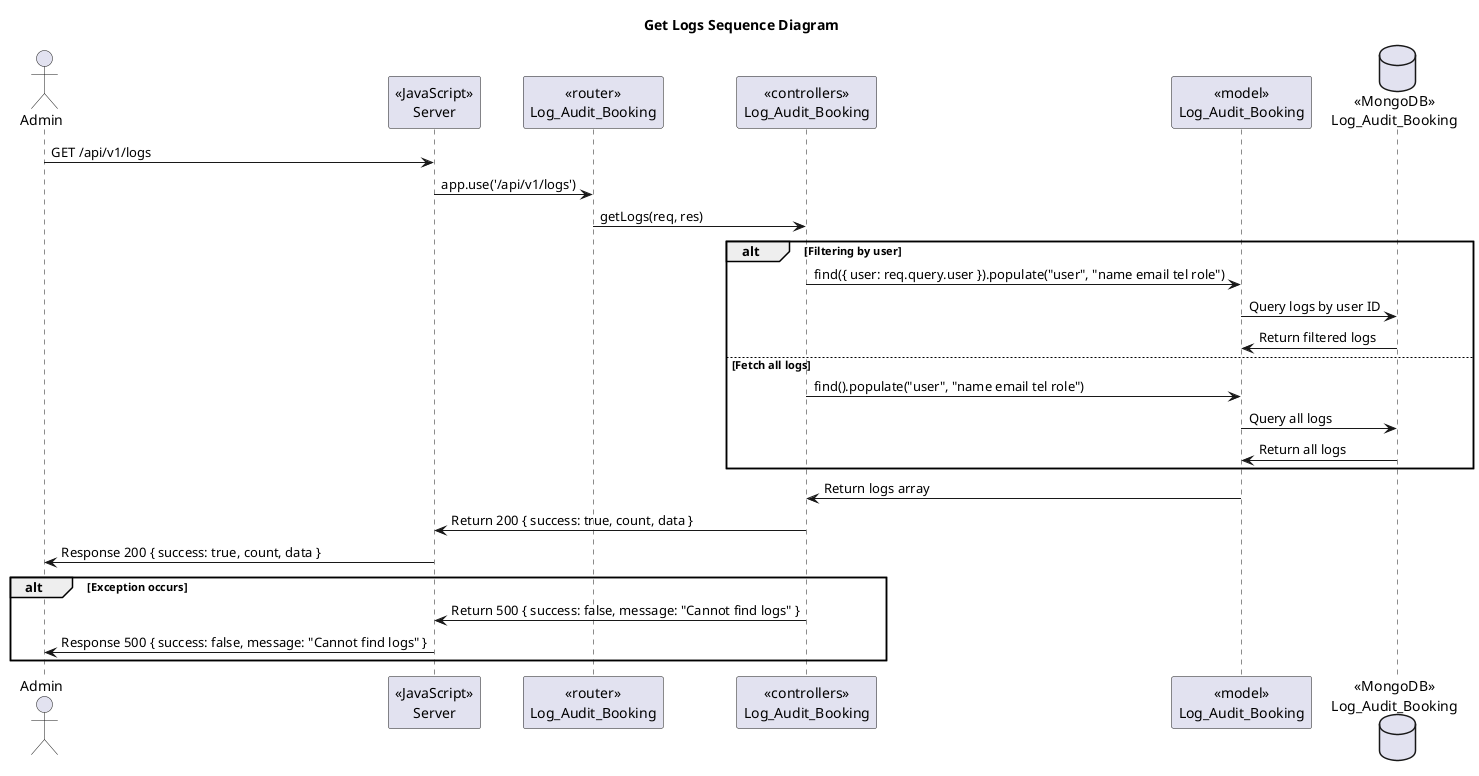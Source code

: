 @startuml Get all Logs
title Get Logs Sequence Diagram

actor Admin
participant "<<JavaScript>>\nServer" as Server
participant "<<router>>\nLog_Audit_Booking" as RouterLogs
participant "<<controllers>>\nLog_Audit_Booking" as ControllerLogs
participant "<<model>>\nLog_Audit_Booking" as LogModel
database "<<MongoDB>>\nLog_Audit_Booking" as DB_Logs

Admin -> Server : GET /api/v1/logs
Server -> RouterLogs : app.use('/api/v1/logs')
RouterLogs -> ControllerLogs : getLogs(req, res)

alt Filtering by user
    ControllerLogs -> LogModel : find({ user: req.query.user }).populate("user", "name email tel role")
    LogModel -> DB_Logs : Query logs by user ID
    DB_Logs -> LogModel : Return filtered logs
else Fetch all logs
    ControllerLogs -> LogModel : find().populate("user", "name email tel role")
    LogModel -> DB_Logs : Query all logs
    DB_Logs -> LogModel : Return all logs
end

LogModel -> ControllerLogs : Return logs array

ControllerLogs -> Server : Return 200 { success: true, count, data }
Server -> Admin : Response 200 { success: true, count, data }

alt Exception occurs
    ControllerLogs -> Server : Return 500 { success: false, message: "Cannot find logs" }
    Server -> Admin : Response 500 { success: false, message: "Cannot find logs" }
end

@enduml

